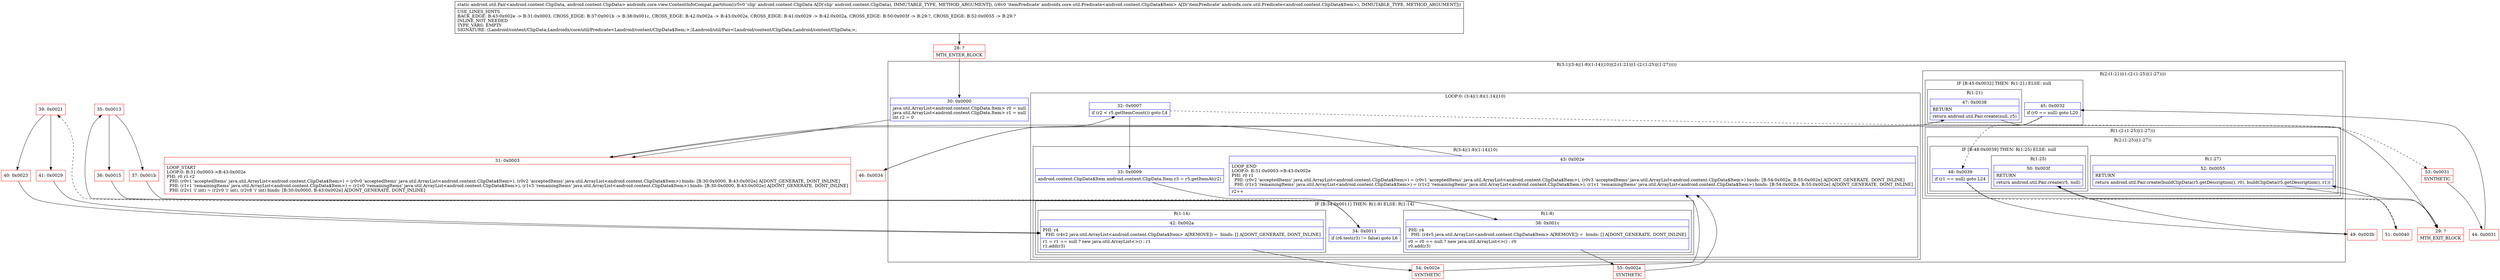 digraph "CFG forandroidx.core.view.ContentInfoCompat.partition(Landroid\/content\/ClipData;Landroidx\/core\/util\/Predicate;)Landroid\/util\/Pair;" {
subgraph cluster_Region_748210427 {
label = "R(3:1|(3:4|(1:8)(1:14)|10)|(2:(1:21)|(1:(2:(1:25)|(1:27)))))";
node [shape=record,color=blue];
Node_30 [shape=record,label="{30\:\ 0x0000|java.util.ArrayList\<android.content.ClipData.Item\> r0 = null\ljava.util.ArrayList\<android.content.ClipData.Item\> r1 = null\lint r2 = 0\l}"];
subgraph cluster_LoopRegion_557729197 {
label = "LOOP:0: (3:4|(1:8)(1:14)|10)";
node [shape=record,color=blue];
Node_32 [shape=record,label="{32\:\ 0x0007|if (r2 \< r5.getItemCount()) goto L4\l}"];
subgraph cluster_Region_44698585 {
label = "R(3:4|(1:8)(1:14)|10)";
node [shape=record,color=blue];
Node_33 [shape=record,label="{33\:\ 0x0009|android.content.ClipData$Item android.content.ClipData.Item r3 = r5.getItemAt(r2)\l}"];
subgraph cluster_IfRegion_1707288974 {
label = "IF [B:34:0x0011] THEN: R(1:8) ELSE: R(1:14)";
node [shape=record,color=blue];
Node_34 [shape=record,label="{34\:\ 0x0011|if (r6.test(r3) != false) goto L6\l}"];
subgraph cluster_Region_889882212 {
label = "R(1:8)";
node [shape=record,color=blue];
Node_38 [shape=record,label="{38\:\ 0x001c|PHI: r4 \l  PHI: (r4v5 java.util.ArrayList\<android.content.ClipData$Item\> A[REMOVE]) =  binds: [] A[DONT_GENERATE, DONT_INLINE]\l|r0 = r0 == null ? new java.util.ArrayList\<\>() : r0\lr0.add(r3)\l}"];
}
subgraph cluster_Region_426757182 {
label = "R(1:14)";
node [shape=record,color=blue];
Node_42 [shape=record,label="{42\:\ 0x002a|PHI: r4 \l  PHI: (r4v2 java.util.ArrayList\<android.content.ClipData$Item\> A[REMOVE]) =  binds: [] A[DONT_GENERATE, DONT_INLINE]\l|r1 = r1 == null ? new java.util.ArrayList\<\>() : r1\lr1.add(r3)\l}"];
}
}
Node_43 [shape=record,label="{43\:\ 0x002e|LOOP_END\lLOOP:0: B:31:0x0003\-\>B:43:0x002e\lPHI: r0 r1 \l  PHI: (r0v2 'acceptedItems' java.util.ArrayList\<android.content.ClipData$Item\>) = (r0v1 'acceptedItems' java.util.ArrayList\<android.content.ClipData$Item\>), (r0v3 'acceptedItems' java.util.ArrayList\<android.content.ClipData$Item\>) binds: [B:54:0x002e, B:55:0x002e] A[DONT_GENERATE, DONT_INLINE]\l  PHI: (r1v3 'remainingItems' java.util.ArrayList\<android.content.ClipData$Item\>) = (r1v2 'remainingItems' java.util.ArrayList\<android.content.ClipData$Item\>), (r1v1 'remainingItems' java.util.ArrayList\<android.content.ClipData$Item\>) binds: [B:54:0x002e, B:55:0x002e] A[DONT_GENERATE, DONT_INLINE]\l|r2++\l}"];
}
}
subgraph cluster_Region_1871827141 {
label = "R(2:(1:21)|(1:(2:(1:25)|(1:27))))";
node [shape=record,color=blue];
subgraph cluster_IfRegion_1938115248 {
label = "IF [B:45:0x0032] THEN: R(1:21) ELSE: null";
node [shape=record,color=blue];
Node_45 [shape=record,label="{45\:\ 0x0032|if (r0 == null) goto L20\l}"];
subgraph cluster_Region_2064666618 {
label = "R(1:21)";
node [shape=record,color=blue];
Node_47 [shape=record,label="{47\:\ 0x0038|RETURN\l|return android.util.Pair.create(null, r5)\l}"];
}
}
subgraph cluster_Region_959321736 {
label = "R(1:(2:(1:25)|(1:27)))";
node [shape=record,color=blue];
subgraph cluster_Region_52369965 {
label = "R(2:(1:25)|(1:27))";
node [shape=record,color=blue];
subgraph cluster_IfRegion_2016891089 {
label = "IF [B:48:0x0039] THEN: R(1:25) ELSE: null";
node [shape=record,color=blue];
Node_48 [shape=record,label="{48\:\ 0x0039|if (r1 == null) goto L24\l}"];
subgraph cluster_Region_1651111283 {
label = "R(1:25)";
node [shape=record,color=blue];
Node_50 [shape=record,label="{50\:\ 0x003f|RETURN\l|return android.util.Pair.create(r5, null)\l}"];
}
}
subgraph cluster_Region_1935285694 {
label = "R(1:27)";
node [shape=record,color=blue];
Node_52 [shape=record,label="{52\:\ 0x0055|RETURN\l|return android.util.Pair.create(buildClipData(r5.getDescription(), r0), buildClipData(r5.getDescription(), r1))\l}"];
}
}
}
}
}
Node_28 [shape=record,color=red,label="{28\:\ ?|MTH_ENTER_BLOCK\l}"];
Node_31 [shape=record,color=red,label="{31\:\ 0x0003|LOOP_START\lLOOP:0: B:31:0x0003\-\>B:43:0x002e\lPHI: r0 r1 r2 \l  PHI: (r0v1 'acceptedItems' java.util.ArrayList\<android.content.ClipData$Item\>) = (r0v0 'acceptedItems' java.util.ArrayList\<android.content.ClipData$Item\>), (r0v2 'acceptedItems' java.util.ArrayList\<android.content.ClipData$Item\>) binds: [B:30:0x0000, B:43:0x002e] A[DONT_GENERATE, DONT_INLINE]\l  PHI: (r1v1 'remainingItems' java.util.ArrayList\<android.content.ClipData$Item\>) = (r1v0 'remainingItems' java.util.ArrayList\<android.content.ClipData$Item\>), (r1v3 'remainingItems' java.util.ArrayList\<android.content.ClipData$Item\>) binds: [B:30:0x0000, B:43:0x002e] A[DONT_GENERATE, DONT_INLINE]\l  PHI: (r2v1 'i' int) = (r2v0 'i' int), (r2v8 'i' int) binds: [B:30:0x0000, B:43:0x002e] A[DONT_GENERATE, DONT_INLINE]\l}"];
Node_35 [shape=record,color=red,label="{35\:\ 0x0013}"];
Node_36 [shape=record,color=red,label="{36\:\ 0x0015}"];
Node_55 [shape=record,color=red,label="{55\:\ 0x002e|SYNTHETIC\l}"];
Node_37 [shape=record,color=red,label="{37\:\ 0x001b}"];
Node_39 [shape=record,color=red,label="{39\:\ 0x0021}"];
Node_40 [shape=record,color=red,label="{40\:\ 0x0023}"];
Node_54 [shape=record,color=red,label="{54\:\ 0x002e|SYNTHETIC\l}"];
Node_41 [shape=record,color=red,label="{41\:\ 0x0029}"];
Node_53 [shape=record,color=red,label="{53\:\ 0x0031|SYNTHETIC\l}"];
Node_44 [shape=record,color=red,label="{44\:\ 0x0031}"];
Node_46 [shape=record,color=red,label="{46\:\ 0x0034}"];
Node_29 [shape=record,color=red,label="{29\:\ ?|MTH_EXIT_BLOCK\l}"];
Node_49 [shape=record,color=red,label="{49\:\ 0x003b}"];
Node_51 [shape=record,color=red,label="{51\:\ 0x0040}"];
MethodNode[shape=record,label="{static android.util.Pair\<android.content.ClipData, android.content.ClipData\> androidx.core.view.ContentInfoCompat.partition((r5v0 'clip' android.content.ClipData A[D('clip' android.content.ClipData), IMMUTABLE_TYPE, METHOD_ARGUMENT]), (r6v0 'itemPredicate' androidx.core.util.Predicate\<android.content.ClipData$Item\> A[D('itemPredicate' androidx.core.util.Predicate\<android.content.ClipData$Item\>), IMMUTABLE_TYPE, METHOD_ARGUMENT]))  | USE_LINES_HINTS\lBACK_EDGE: B:43:0x002e \-\> B:31:0x0003, CROSS_EDGE: B:37:0x001b \-\> B:38:0x001c, CROSS_EDGE: B:42:0x002a \-\> B:43:0x002e, CROSS_EDGE: B:41:0x0029 \-\> B:42:0x002a, CROSS_EDGE: B:50:0x003f \-\> B:29:?, CROSS_EDGE: B:52:0x0055 \-\> B:29:?\lINLINE_NOT_NEEDED\lTYPE_VARS: EMPTY\lSIGNATURE: (Landroid\/content\/ClipData;Landroidx\/core\/util\/Predicate\<Landroid\/content\/ClipData$Item;\>;)Landroid\/util\/Pair\<Landroid\/content\/ClipData;Landroid\/content\/ClipData;\>;\l}"];
MethodNode -> Node_28;Node_30 -> Node_31;
Node_32 -> Node_33;
Node_32 -> Node_53[style=dashed];
Node_33 -> Node_34;
Node_34 -> Node_35;
Node_34 -> Node_39[style=dashed];
Node_38 -> Node_55;
Node_42 -> Node_54;
Node_43 -> Node_31;
Node_45 -> Node_46;
Node_45 -> Node_48[style=dashed];
Node_47 -> Node_29;
Node_48 -> Node_49;
Node_48 -> Node_51[style=dashed];
Node_50 -> Node_29;
Node_52 -> Node_29;
Node_28 -> Node_30;
Node_31 -> Node_32;
Node_35 -> Node_36;
Node_35 -> Node_37;
Node_36 -> Node_38;
Node_55 -> Node_43;
Node_37 -> Node_38;
Node_39 -> Node_40;
Node_39 -> Node_41;
Node_40 -> Node_42;
Node_54 -> Node_43;
Node_41 -> Node_42;
Node_53 -> Node_44;
Node_44 -> Node_45;
Node_46 -> Node_47;
Node_49 -> Node_50;
Node_51 -> Node_52;
}

